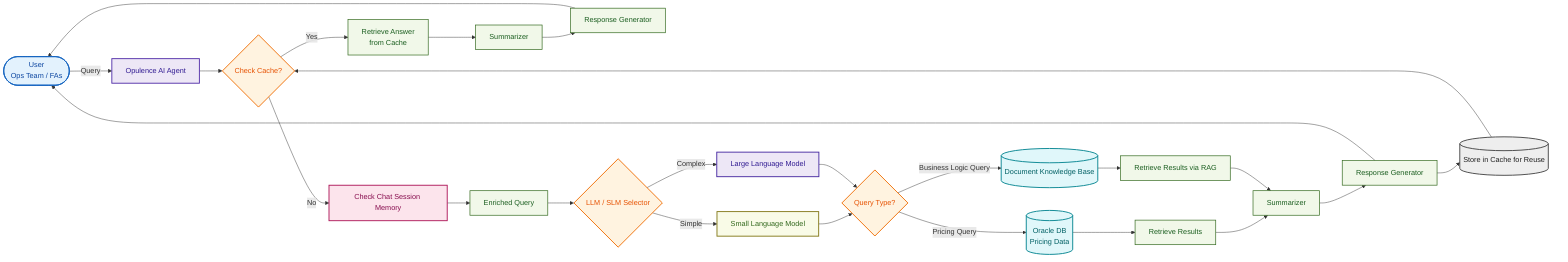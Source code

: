 flowchart LR
    %% User
    U([User<br/>Ops Team / FAs]):::user -->|Query| A[Opulence AI Agent]:::agent

    %% Cache check
    A --> B{Check Cache?}:::decision
    B -->|Yes| C[Retrieve Answer<br/>from Cache]:::process
    C --> S[Summarizer]:::process
    S --> R[Response Generator]:::process
    R --> U

    %% Cache miss
    B -->|No| M[Check Chat Session Memory]:::memory
    M --> EN[Enriched Query]:::process

    %% Model selection
    EN --> SEL{LLM / SLM Selector}:::decision
    SEL -->|Simple| SLM[Small Language Model]:::slm
    SEL -->|Complex| LLM[Large Language Model]:::llm

    %% Routing
    SLM --> ROUTE{Query Type?}:::decision
    LLM --> ROUTE

    ROUTE -->|Pricing Query| DB[(Oracle DB<br/>Pricing Data)]:::database
    ROUTE -->|Business Logic Query| DOCS[(Document Knowledge Base)]:::database

    %% Retrieval
    DB --> RET[Retrieve Results]:::process
    DOCS --> RET2[Retrieve Results via RAG]:::process

    RET --> S2[Summarizer]:::process
    RET2 --> S2
    S2 --> R2[Response Generator]:::process
    R2 --> U

    %% Feedback Loop
    R2 --> CACHE[(Store in Cache for Reuse)]:::cache
    CACHE --> B

    %% Styles
    classDef user fill:#e3f2fd,stroke:#1565c0,stroke-width:2px,color:#0d47a1
    classDef agent fill:#ede7f6,stroke:#512da8,stroke-width:2px,color:#311b92
    classDef process fill:#f1f8e9,stroke:#33691e,stroke-width:1.5px,color:#1b5e20
    classDef decision fill:#fff3e0,stroke:#ef6c00,stroke-width:2px,color:#e65100
    classDef database fill:#e0f7fa,stroke:#00838f,stroke-width:2px,color:#006064
    classDef memory fill:#fce4ec,stroke:#ad1457,stroke-width:2px,color:#880e4f
    classDef cache fill:#eeeeee,stroke:#424242,stroke-width:2px,color:#212121
    classDef llm fill:#ede7f6,stroke:#4527a0,stroke-width:2px,color:#311b92
    classDef slm fill:#f9fbe7,stroke:#827717,stroke-width:2px,color:#33691e